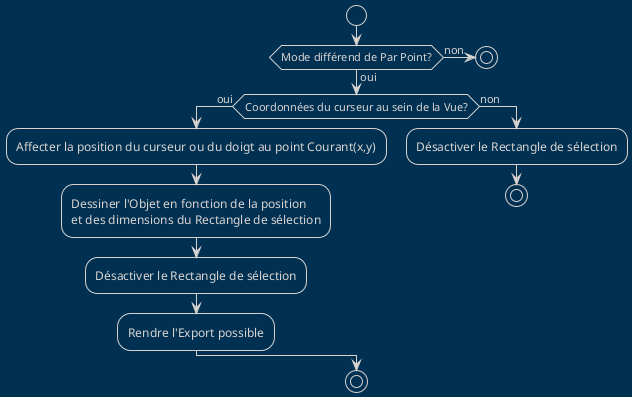 @startuml MeS Dessin mode Proportionnel/Personnalisé/Parpoint Up

start
!theme blueprint

if (Mode différend de Par Point?) then (oui)

    if (Coordonnées du curseur au sein de la Vue?) then (oui)
        :Affecter la position du curseur ou du doigt au point Courant(x,y);
        :Dessiner l'Objet en fonction de la position\net des dimensions du Rectangle de sélection;
        :Désactiver le Rectangle de sélection;
        :Rendre l'Export possible;

    else (non)
      :Désactiver le Rectangle de sélection;
      stop;
    endif

else (non)
  stop;
endif

stop